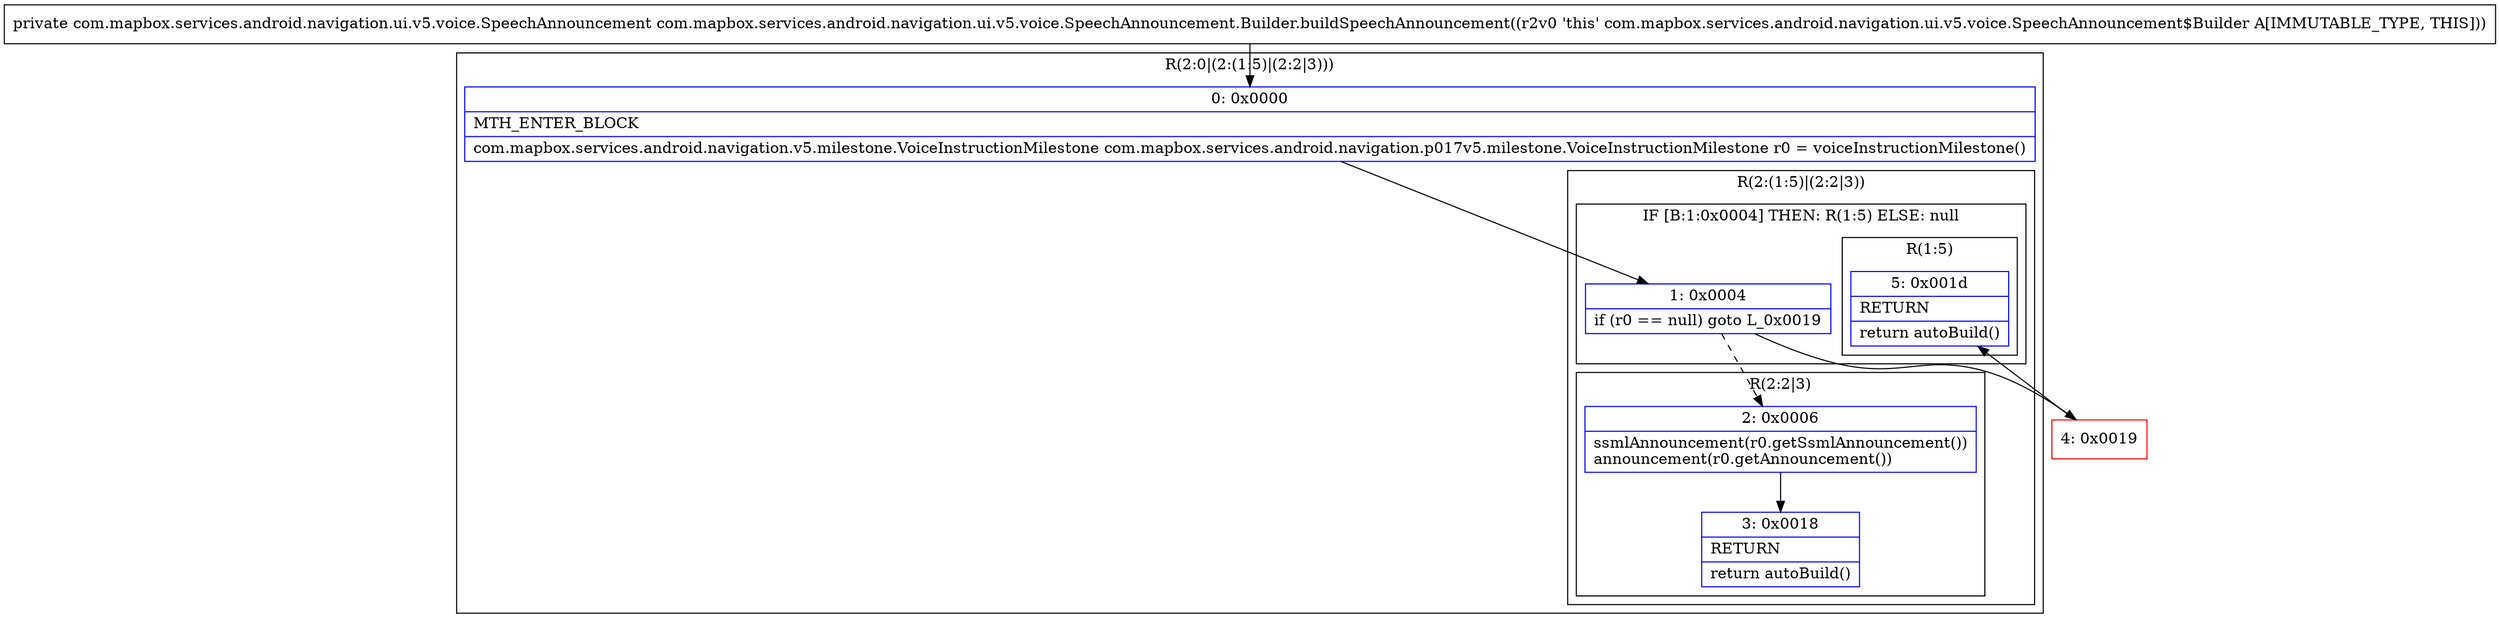 digraph "CFG forcom.mapbox.services.android.navigation.ui.v5.voice.SpeechAnnouncement.Builder.buildSpeechAnnouncement()Lcom\/mapbox\/services\/android\/navigation\/ui\/v5\/voice\/SpeechAnnouncement;" {
subgraph cluster_Region_82385819 {
label = "R(2:0|(2:(1:5)|(2:2|3)))";
node [shape=record,color=blue];
Node_0 [shape=record,label="{0\:\ 0x0000|MTH_ENTER_BLOCK\l|com.mapbox.services.android.navigation.v5.milestone.VoiceInstructionMilestone com.mapbox.services.android.navigation.p017v5.milestone.VoiceInstructionMilestone r0 = voiceInstructionMilestone()\l}"];
subgraph cluster_Region_565619230 {
label = "R(2:(1:5)|(2:2|3))";
node [shape=record,color=blue];
subgraph cluster_IfRegion_603084477 {
label = "IF [B:1:0x0004] THEN: R(1:5) ELSE: null";
node [shape=record,color=blue];
Node_1 [shape=record,label="{1\:\ 0x0004|if (r0 == null) goto L_0x0019\l}"];
subgraph cluster_Region_272647979 {
label = "R(1:5)";
node [shape=record,color=blue];
Node_5 [shape=record,label="{5\:\ 0x001d|RETURN\l|return autoBuild()\l}"];
}
}
subgraph cluster_Region_1745805688 {
label = "R(2:2|3)";
node [shape=record,color=blue];
Node_2 [shape=record,label="{2\:\ 0x0006|ssmlAnnouncement(r0.getSsmlAnnouncement())\lannouncement(r0.getAnnouncement())\l}"];
Node_3 [shape=record,label="{3\:\ 0x0018|RETURN\l|return autoBuild()\l}"];
}
}
}
Node_4 [shape=record,color=red,label="{4\:\ 0x0019}"];
MethodNode[shape=record,label="{private com.mapbox.services.android.navigation.ui.v5.voice.SpeechAnnouncement com.mapbox.services.android.navigation.ui.v5.voice.SpeechAnnouncement.Builder.buildSpeechAnnouncement((r2v0 'this' com.mapbox.services.android.navigation.ui.v5.voice.SpeechAnnouncement$Builder A[IMMUTABLE_TYPE, THIS])) }"];
MethodNode -> Node_0;
Node_0 -> Node_1;
Node_1 -> Node_2[style=dashed];
Node_1 -> Node_4;
Node_2 -> Node_3;
Node_4 -> Node_5;
}

